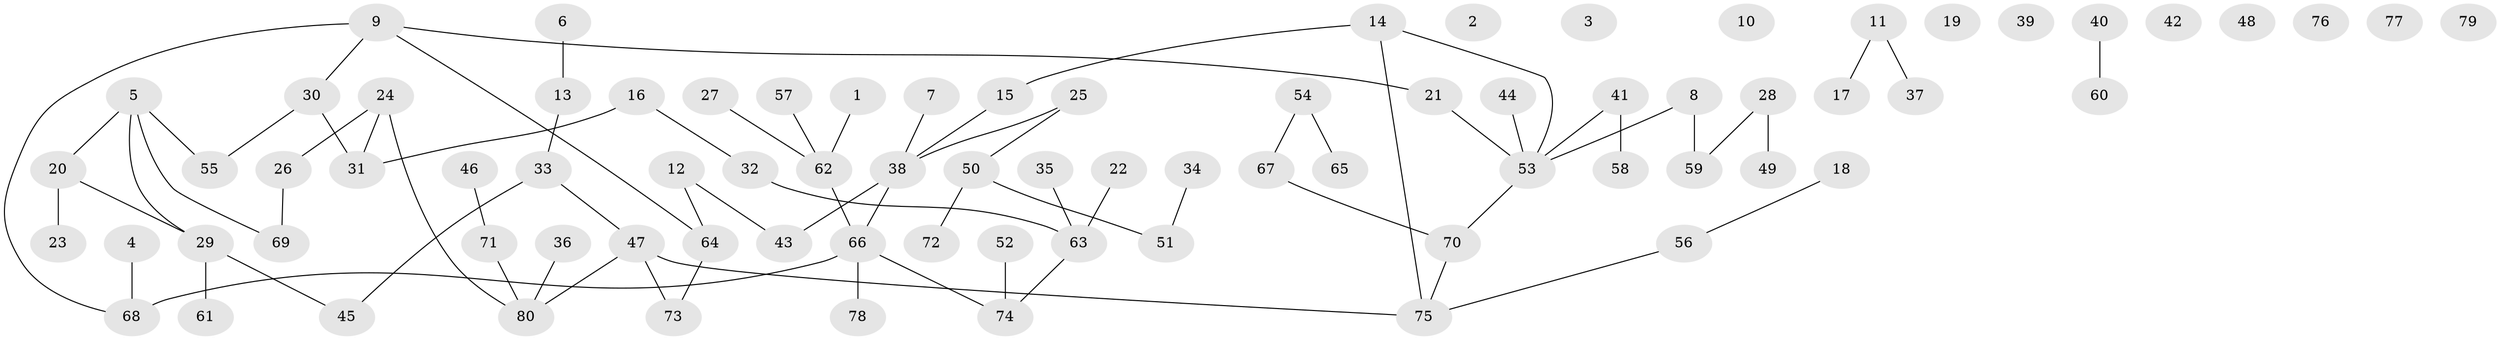 // Generated by graph-tools (version 1.1) at 2025/49/03/09/25 03:49:13]
// undirected, 80 vertices, 76 edges
graph export_dot {
graph [start="1"]
  node [color=gray90,style=filled];
  1;
  2;
  3;
  4;
  5;
  6;
  7;
  8;
  9;
  10;
  11;
  12;
  13;
  14;
  15;
  16;
  17;
  18;
  19;
  20;
  21;
  22;
  23;
  24;
  25;
  26;
  27;
  28;
  29;
  30;
  31;
  32;
  33;
  34;
  35;
  36;
  37;
  38;
  39;
  40;
  41;
  42;
  43;
  44;
  45;
  46;
  47;
  48;
  49;
  50;
  51;
  52;
  53;
  54;
  55;
  56;
  57;
  58;
  59;
  60;
  61;
  62;
  63;
  64;
  65;
  66;
  67;
  68;
  69;
  70;
  71;
  72;
  73;
  74;
  75;
  76;
  77;
  78;
  79;
  80;
  1 -- 62;
  4 -- 68;
  5 -- 20;
  5 -- 29;
  5 -- 55;
  5 -- 69;
  6 -- 13;
  7 -- 38;
  8 -- 53;
  8 -- 59;
  9 -- 21;
  9 -- 30;
  9 -- 64;
  9 -- 68;
  11 -- 17;
  11 -- 37;
  12 -- 43;
  12 -- 64;
  13 -- 33;
  14 -- 15;
  14 -- 53;
  14 -- 75;
  15 -- 38;
  16 -- 31;
  16 -- 32;
  18 -- 56;
  20 -- 23;
  20 -- 29;
  21 -- 53;
  22 -- 63;
  24 -- 26;
  24 -- 31;
  24 -- 80;
  25 -- 38;
  25 -- 50;
  26 -- 69;
  27 -- 62;
  28 -- 49;
  28 -- 59;
  29 -- 45;
  29 -- 61;
  30 -- 31;
  30 -- 55;
  32 -- 63;
  33 -- 45;
  33 -- 47;
  34 -- 51;
  35 -- 63;
  36 -- 80;
  38 -- 43;
  38 -- 66;
  40 -- 60;
  41 -- 53;
  41 -- 58;
  44 -- 53;
  46 -- 71;
  47 -- 73;
  47 -- 75;
  47 -- 80;
  50 -- 51;
  50 -- 72;
  52 -- 74;
  53 -- 70;
  54 -- 65;
  54 -- 67;
  56 -- 75;
  57 -- 62;
  62 -- 66;
  63 -- 74;
  64 -- 73;
  66 -- 68;
  66 -- 74;
  66 -- 78;
  67 -- 70;
  70 -- 75;
  71 -- 80;
}
